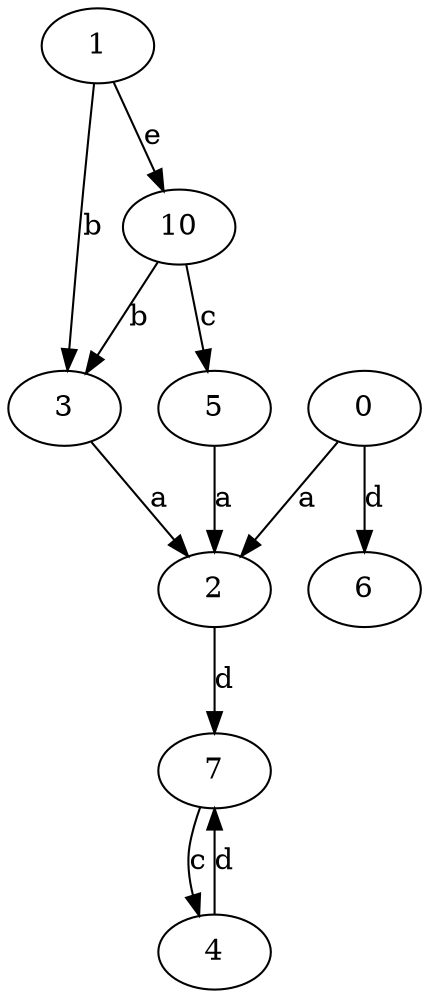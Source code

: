 strict digraph  {
1;
2;
3;
4;
5;
6;
7;
0;
10;
1 -> 3  [label=b];
1 -> 10  [label=e];
2 -> 7  [label=d];
3 -> 2  [label=a];
4 -> 7  [label=d];
5 -> 2  [label=a];
7 -> 4  [label=c];
0 -> 2  [label=a];
0 -> 6  [label=d];
10 -> 3  [label=b];
10 -> 5  [label=c];
}

